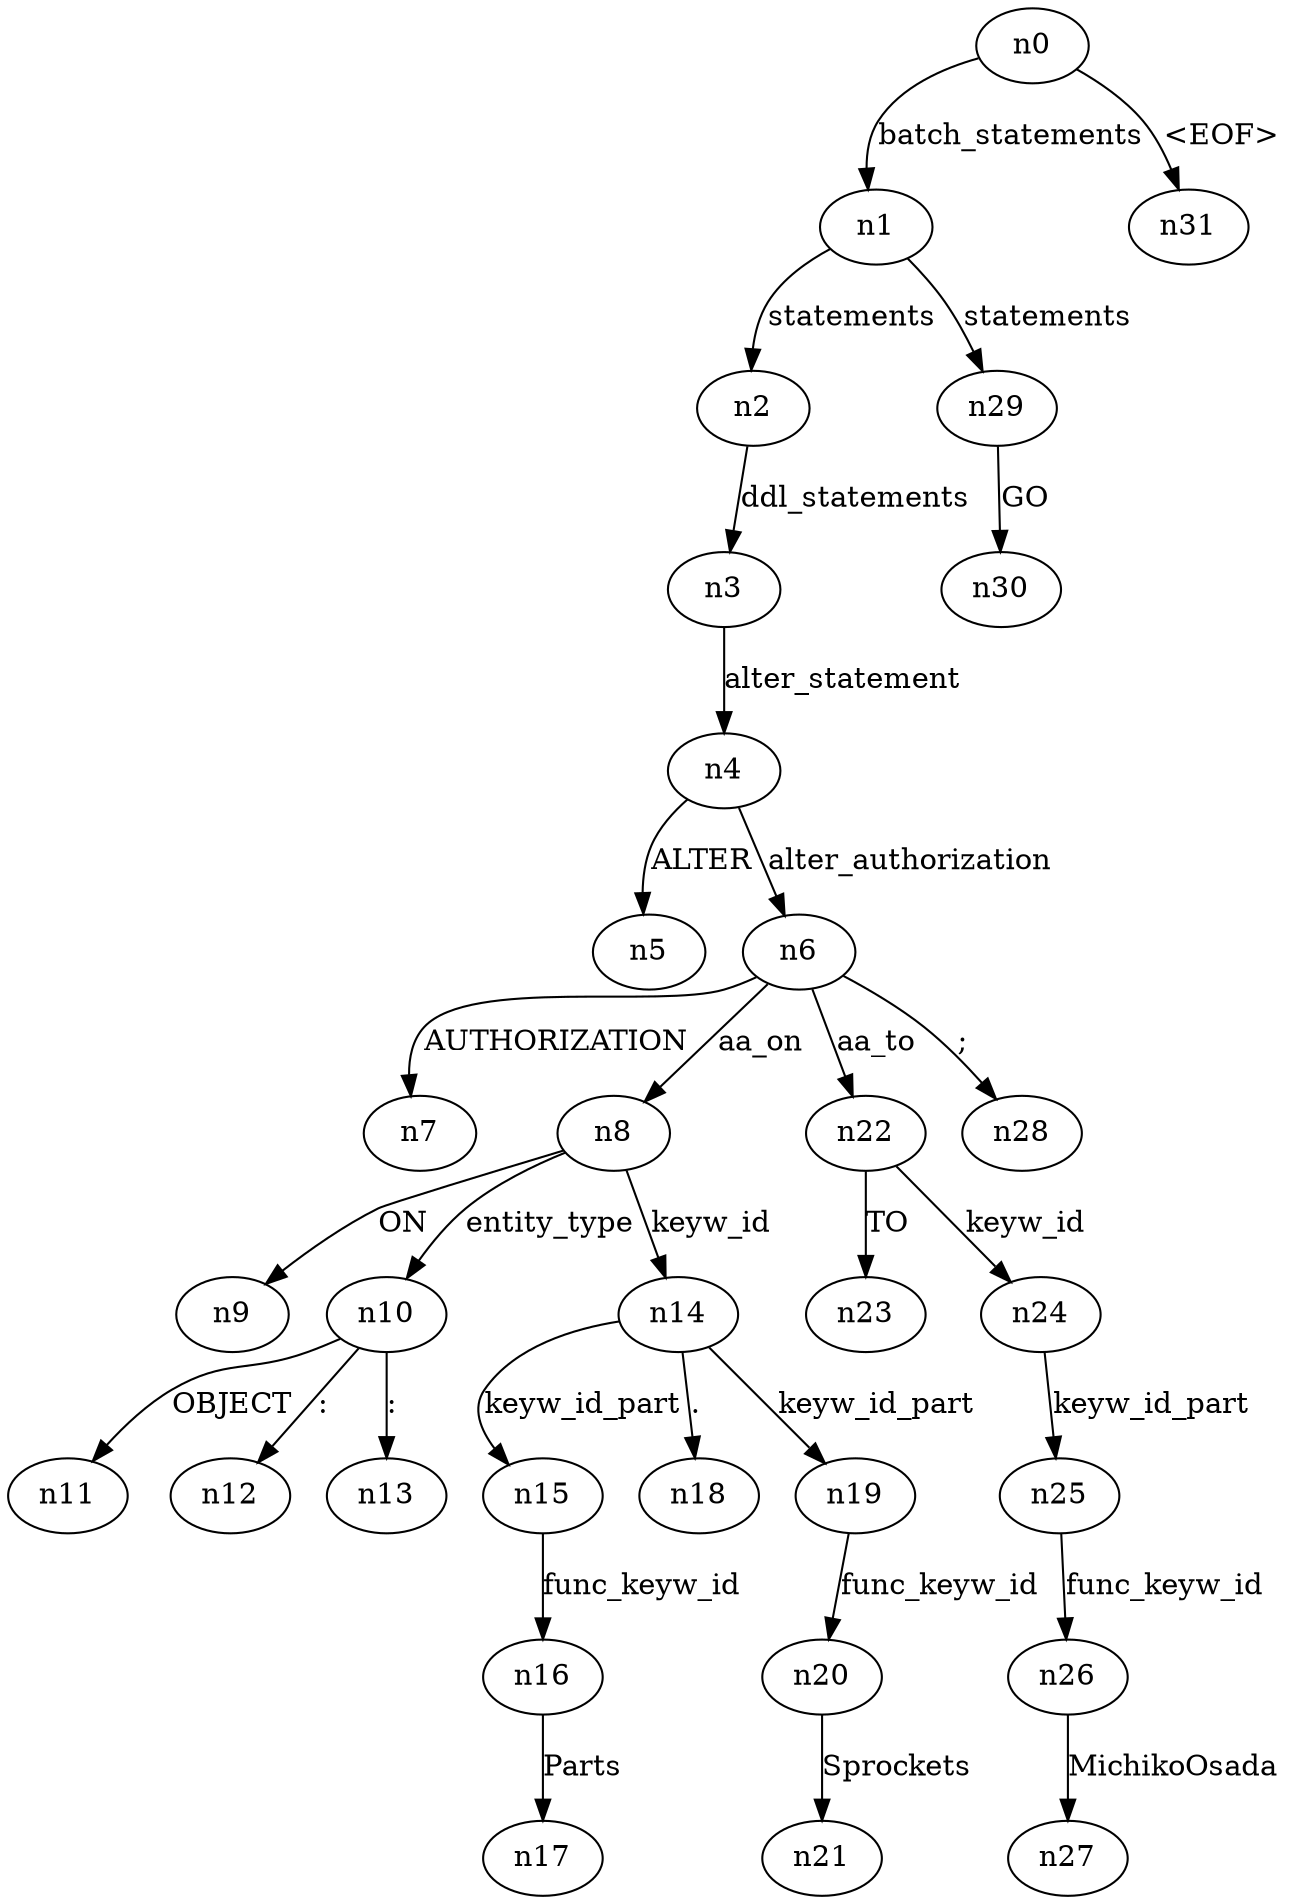 digraph ParseTree {
  n0 -> n1 [label="batch_statements"];
  n1 -> n2 [label="statements"];
  n2 -> n3 [label="ddl_statements"];
  n3 -> n4 [label="alter_statement"];
  n4 -> n5 [label="ALTER"];
  n4 -> n6 [label="alter_authorization"];
  n6 -> n7 [label="AUTHORIZATION"];
  n6 -> n8 [label="aa_on"];
  n8 -> n9 [label="ON"];
  n8 -> n10 [label="entity_type"];
  n10 -> n11 [label="OBJECT"];
  n10 -> n12 [label=":"];
  n10 -> n13 [label=":"];
  n8 -> n14 [label="keyw_id"];
  n14 -> n15 [label="keyw_id_part"];
  n15 -> n16 [label="func_keyw_id"];
  n16 -> n17 [label="Parts"];
  n14 -> n18 [label="."];
  n14 -> n19 [label="keyw_id_part"];
  n19 -> n20 [label="func_keyw_id"];
  n20 -> n21 [label="Sprockets"];
  n6 -> n22 [label="aa_to"];
  n22 -> n23 [label="TO"];
  n22 -> n24 [label="keyw_id"];
  n24 -> n25 [label="keyw_id_part"];
  n25 -> n26 [label="func_keyw_id"];
  n26 -> n27 [label="MichikoOsada"];
  n6 -> n28 [label=";"];
  n1 -> n29 [label="statements"];
  n29 -> n30 [label="GO"];
  n0 -> n31 [label="<EOF>"];
}